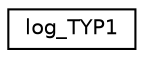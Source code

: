 digraph "Graphical Class Hierarchy"
{
 // INTERACTIVE_SVG=YES
  edge [fontname="Helvetica",fontsize="10",labelfontname="Helvetica",labelfontsize="10"];
  node [fontname="Helvetica",fontsize="10",shape=record];
  rankdir="LR";
  Node1 [label="log_TYP1",height=0.2,width=0.4,color="black", fillcolor="white", style="filled",URL="$structlog__TYP1.html"];
}
